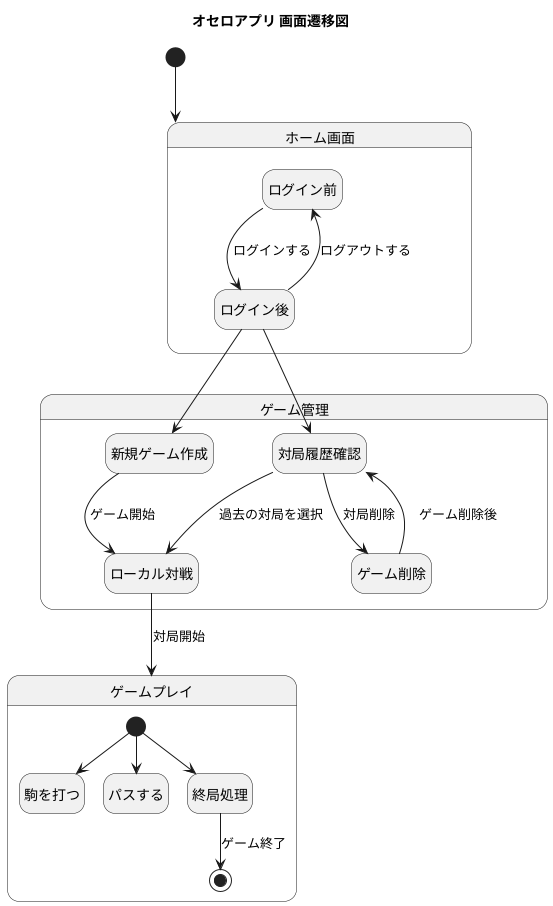 @startuml screen_flow
skinparam defaultFontName "Noto Sans CJK JP"
hide empty description


title オセロアプリ 画面遷移図

[*] --> ホーム画面
state ホーム画面 {
    state ログイン前
    state ログイン後
    ログイン前 --> ログイン後 : ログインする
    ログイン後 --> ログイン前 : ログアウトする
}



state ゲーム管理 {
    state 新規ゲーム作成
    state ローカル対戦
    state 対局履歴確認
    state ゲーム削除
    対局履歴確認 --> ローカル対戦 : 過去の対局を選択    
    新規ゲーム作成 --> ローカル対戦 : ゲーム開始
    対局履歴確認 --> ゲーム削除 : 対局削除
    ゲーム削除 --> 対局履歴確認 :　ゲーム削除後
}

state ゲームプレイ {
    [*] --> 駒を打つ
    [*] --> パスする
    [*] --> 終局処理
    終局処理 --> [*] : ゲーム終了
    state 駒を打つ
    state パスする
    state 終局処理
}

' ホーム画面とゲーム管理の遷移
ログイン後 --> 新規ゲーム作成
ログイン後 --> 対局履歴確認



' ゲーム管理とゲームプレイの遷移
ローカル対戦 --> ゲームプレイ : 対局開始






@enduml
